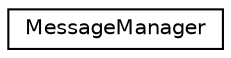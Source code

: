 digraph "Graphical Class Hierarchy"
{
 // LATEX_PDF_SIZE
  edge [fontname="Helvetica",fontsize="10",labelfontname="Helvetica",labelfontsize="10"];
  node [fontname="Helvetica",fontsize="10",shape=record];
  rankdir="LR";
  Node0 [label="MessageManager",height=0.2,width=0.4,color="black", fillcolor="white", style="filled",URL="$classMessageManager.html",tooltip="The class that will contain all operations for handling incoming messages. Message paring is not done..."];
}
